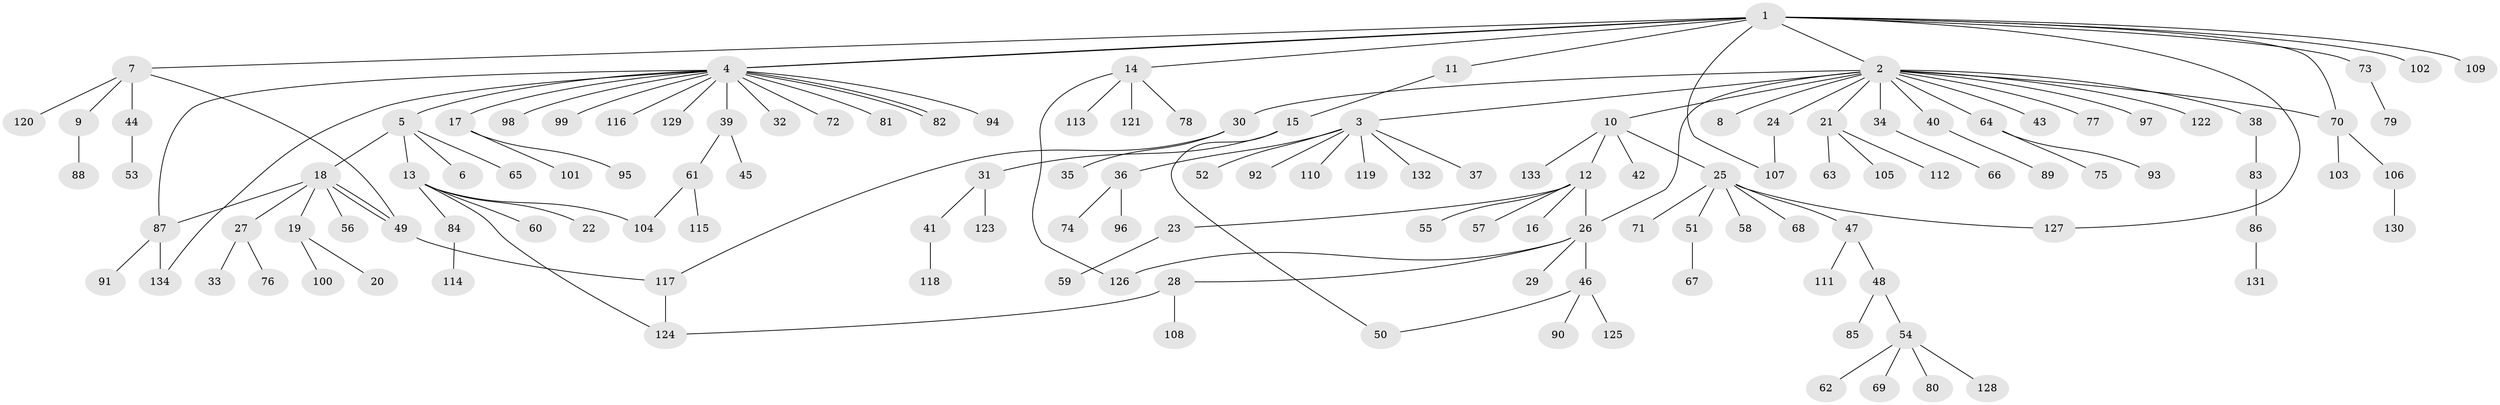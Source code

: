 // coarse degree distribution, {15: 0.00980392156862745, 17: 0.00980392156862745, 7: 0.029411764705882353, 18: 0.00980392156862745, 9: 0.00980392156862745, 1: 0.6372549019607843, 5: 0.00980392156862745, 4: 0.049019607843137254, 2: 0.1568627450980392, 6: 0.0196078431372549, 3: 0.058823529411764705}
// Generated by graph-tools (version 1.1) at 2025/41/03/06/25 10:41:46]
// undirected, 134 vertices, 149 edges
graph export_dot {
graph [start="1"]
  node [color=gray90,style=filled];
  1;
  2;
  3;
  4;
  5;
  6;
  7;
  8;
  9;
  10;
  11;
  12;
  13;
  14;
  15;
  16;
  17;
  18;
  19;
  20;
  21;
  22;
  23;
  24;
  25;
  26;
  27;
  28;
  29;
  30;
  31;
  32;
  33;
  34;
  35;
  36;
  37;
  38;
  39;
  40;
  41;
  42;
  43;
  44;
  45;
  46;
  47;
  48;
  49;
  50;
  51;
  52;
  53;
  54;
  55;
  56;
  57;
  58;
  59;
  60;
  61;
  62;
  63;
  64;
  65;
  66;
  67;
  68;
  69;
  70;
  71;
  72;
  73;
  74;
  75;
  76;
  77;
  78;
  79;
  80;
  81;
  82;
  83;
  84;
  85;
  86;
  87;
  88;
  89;
  90;
  91;
  92;
  93;
  94;
  95;
  96;
  97;
  98;
  99;
  100;
  101;
  102;
  103;
  104;
  105;
  106;
  107;
  108;
  109;
  110;
  111;
  112;
  113;
  114;
  115;
  116;
  117;
  118;
  119;
  120;
  121;
  122;
  123;
  124;
  125;
  126;
  127;
  128;
  129;
  130;
  131;
  132;
  133;
  134;
  1 -- 2;
  1 -- 4;
  1 -- 4;
  1 -- 7;
  1 -- 11;
  1 -- 14;
  1 -- 70;
  1 -- 73;
  1 -- 102;
  1 -- 107;
  1 -- 109;
  1 -- 127;
  2 -- 3;
  2 -- 8;
  2 -- 10;
  2 -- 21;
  2 -- 24;
  2 -- 26;
  2 -- 30;
  2 -- 34;
  2 -- 38;
  2 -- 40;
  2 -- 43;
  2 -- 64;
  2 -- 70;
  2 -- 77;
  2 -- 97;
  2 -- 122;
  3 -- 36;
  3 -- 37;
  3 -- 52;
  3 -- 92;
  3 -- 110;
  3 -- 119;
  3 -- 132;
  4 -- 5;
  4 -- 17;
  4 -- 32;
  4 -- 39;
  4 -- 72;
  4 -- 81;
  4 -- 82;
  4 -- 82;
  4 -- 87;
  4 -- 94;
  4 -- 98;
  4 -- 99;
  4 -- 116;
  4 -- 129;
  4 -- 134;
  5 -- 6;
  5 -- 13;
  5 -- 18;
  5 -- 65;
  7 -- 9;
  7 -- 44;
  7 -- 49;
  7 -- 120;
  9 -- 88;
  10 -- 12;
  10 -- 25;
  10 -- 42;
  10 -- 133;
  11 -- 15;
  12 -- 16;
  12 -- 23;
  12 -- 26;
  12 -- 55;
  12 -- 57;
  13 -- 22;
  13 -- 60;
  13 -- 84;
  13 -- 104;
  13 -- 124;
  14 -- 78;
  14 -- 113;
  14 -- 121;
  14 -- 126;
  15 -- 31;
  15 -- 50;
  17 -- 95;
  17 -- 101;
  18 -- 19;
  18 -- 27;
  18 -- 49;
  18 -- 49;
  18 -- 56;
  18 -- 87;
  19 -- 20;
  19 -- 100;
  21 -- 63;
  21 -- 105;
  21 -- 112;
  23 -- 59;
  24 -- 107;
  25 -- 47;
  25 -- 51;
  25 -- 58;
  25 -- 68;
  25 -- 71;
  25 -- 127;
  26 -- 28;
  26 -- 29;
  26 -- 46;
  26 -- 126;
  27 -- 33;
  27 -- 76;
  28 -- 108;
  28 -- 124;
  30 -- 35;
  30 -- 117;
  31 -- 41;
  31 -- 123;
  34 -- 66;
  36 -- 74;
  36 -- 96;
  38 -- 83;
  39 -- 45;
  39 -- 61;
  40 -- 89;
  41 -- 118;
  44 -- 53;
  46 -- 50;
  46 -- 90;
  46 -- 125;
  47 -- 48;
  47 -- 111;
  48 -- 54;
  48 -- 85;
  49 -- 117;
  51 -- 67;
  54 -- 62;
  54 -- 69;
  54 -- 80;
  54 -- 128;
  61 -- 104;
  61 -- 115;
  64 -- 75;
  64 -- 93;
  70 -- 103;
  70 -- 106;
  73 -- 79;
  83 -- 86;
  84 -- 114;
  86 -- 131;
  87 -- 91;
  87 -- 134;
  106 -- 130;
  117 -- 124;
}

